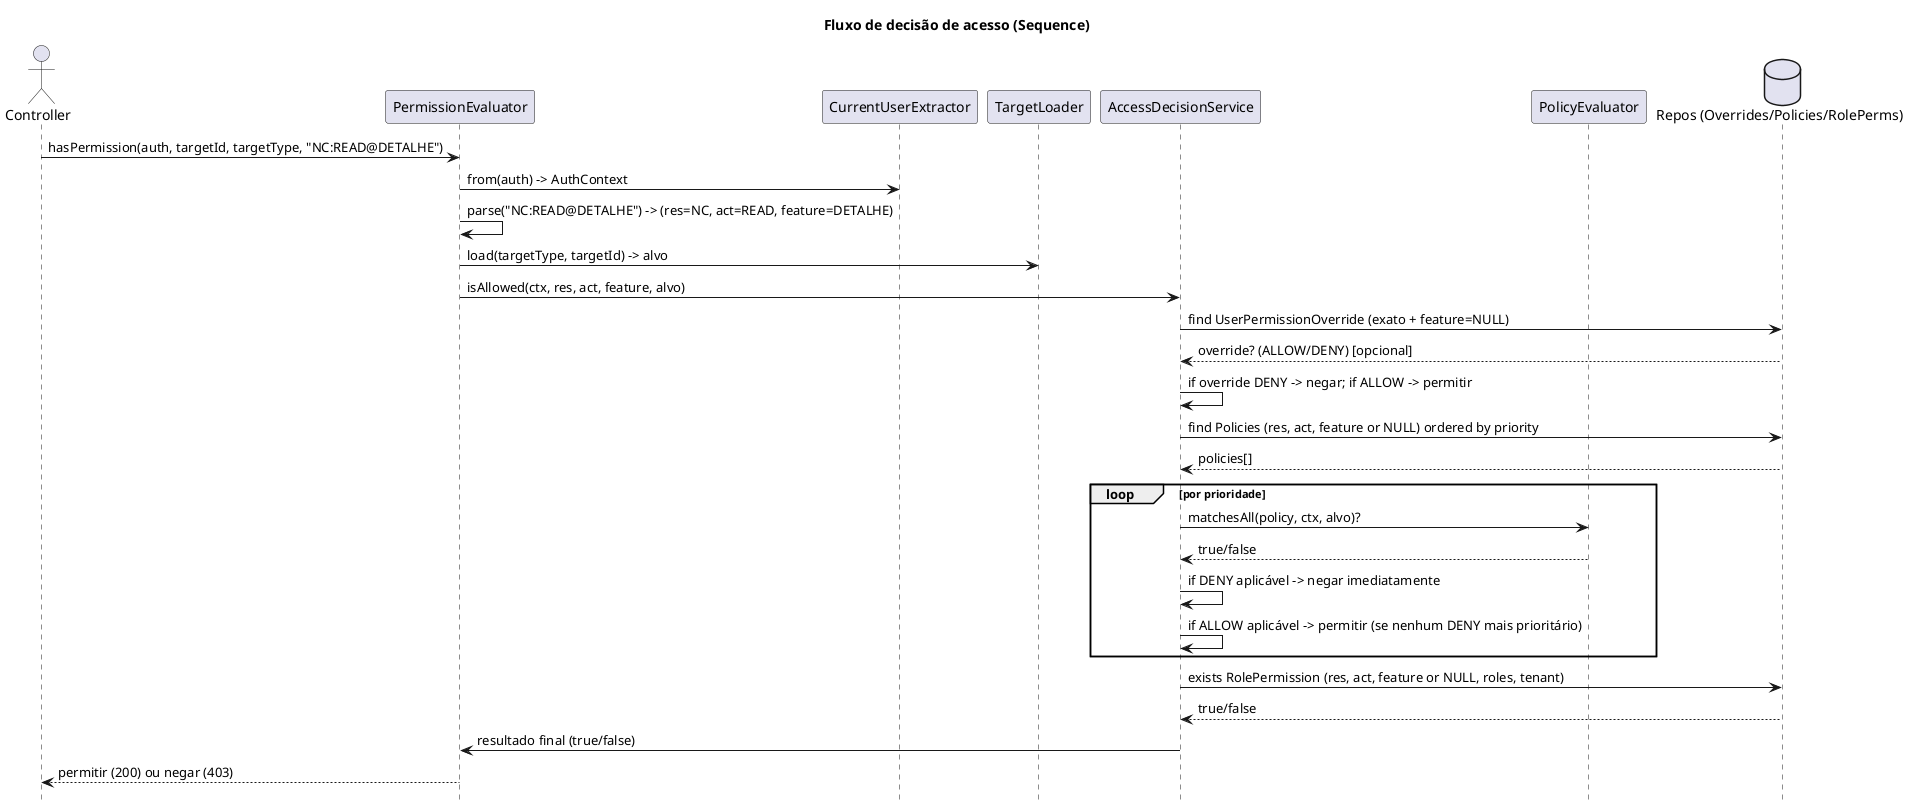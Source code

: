 @startuml
hide footbox
title Fluxo de decisão de acesso (Sequence)

actor Controller
participant "PermissionEvaluator" as PE
participant "CurrentUserExtractor" as CUE
participant "TargetLoader" as TL
participant "AccessDecisionService" as ADS
participant "PolicyEvaluator" as PEV
database "Repos (Overrides/Policies/RolePerms)" as REPO

Controller -> PE: hasPermission(auth, targetId, targetType, "NC:READ@DETALHE")
PE -> CUE: from(auth) -> AuthContext
PE -> PE: parse("NC:READ@DETALHE") -> (res=NC, act=READ, feature=DETALHE)
PE -> TL: load(targetType, targetId) -> alvo
PE -> ADS: isAllowed(ctx, res, act, feature, alvo)

ADS -> REPO: find UserPermissionOverride (exato + feature=NULL)
REPO --> ADS: override? (ALLOW/DENY) [opcional]
ADS -> ADS: if override DENY -> negar; if ALLOW -> permitir

ADS -> REPO: find Policies (res, act, feature or NULL) ordered by priority
REPO --> ADS: policies[]
loop por prioridade
  ADS -> PEV: matchesAll(policy, ctx, alvo)?
  PEV --> ADS: true/false
  ADS -> ADS: if DENY aplicável -> negar imediatamente
  ADS -> ADS: if ALLOW aplicável -> permitir (se nenhum DENY mais prioritário)
end

ADS -> REPO: exists RolePermission (res, act, feature or NULL, roles, tenant)
REPO --> ADS: true/false
ADS -> PE: resultado final (true/false)

PE --> Controller: permitir (200) ou negar (403)
@enduml
